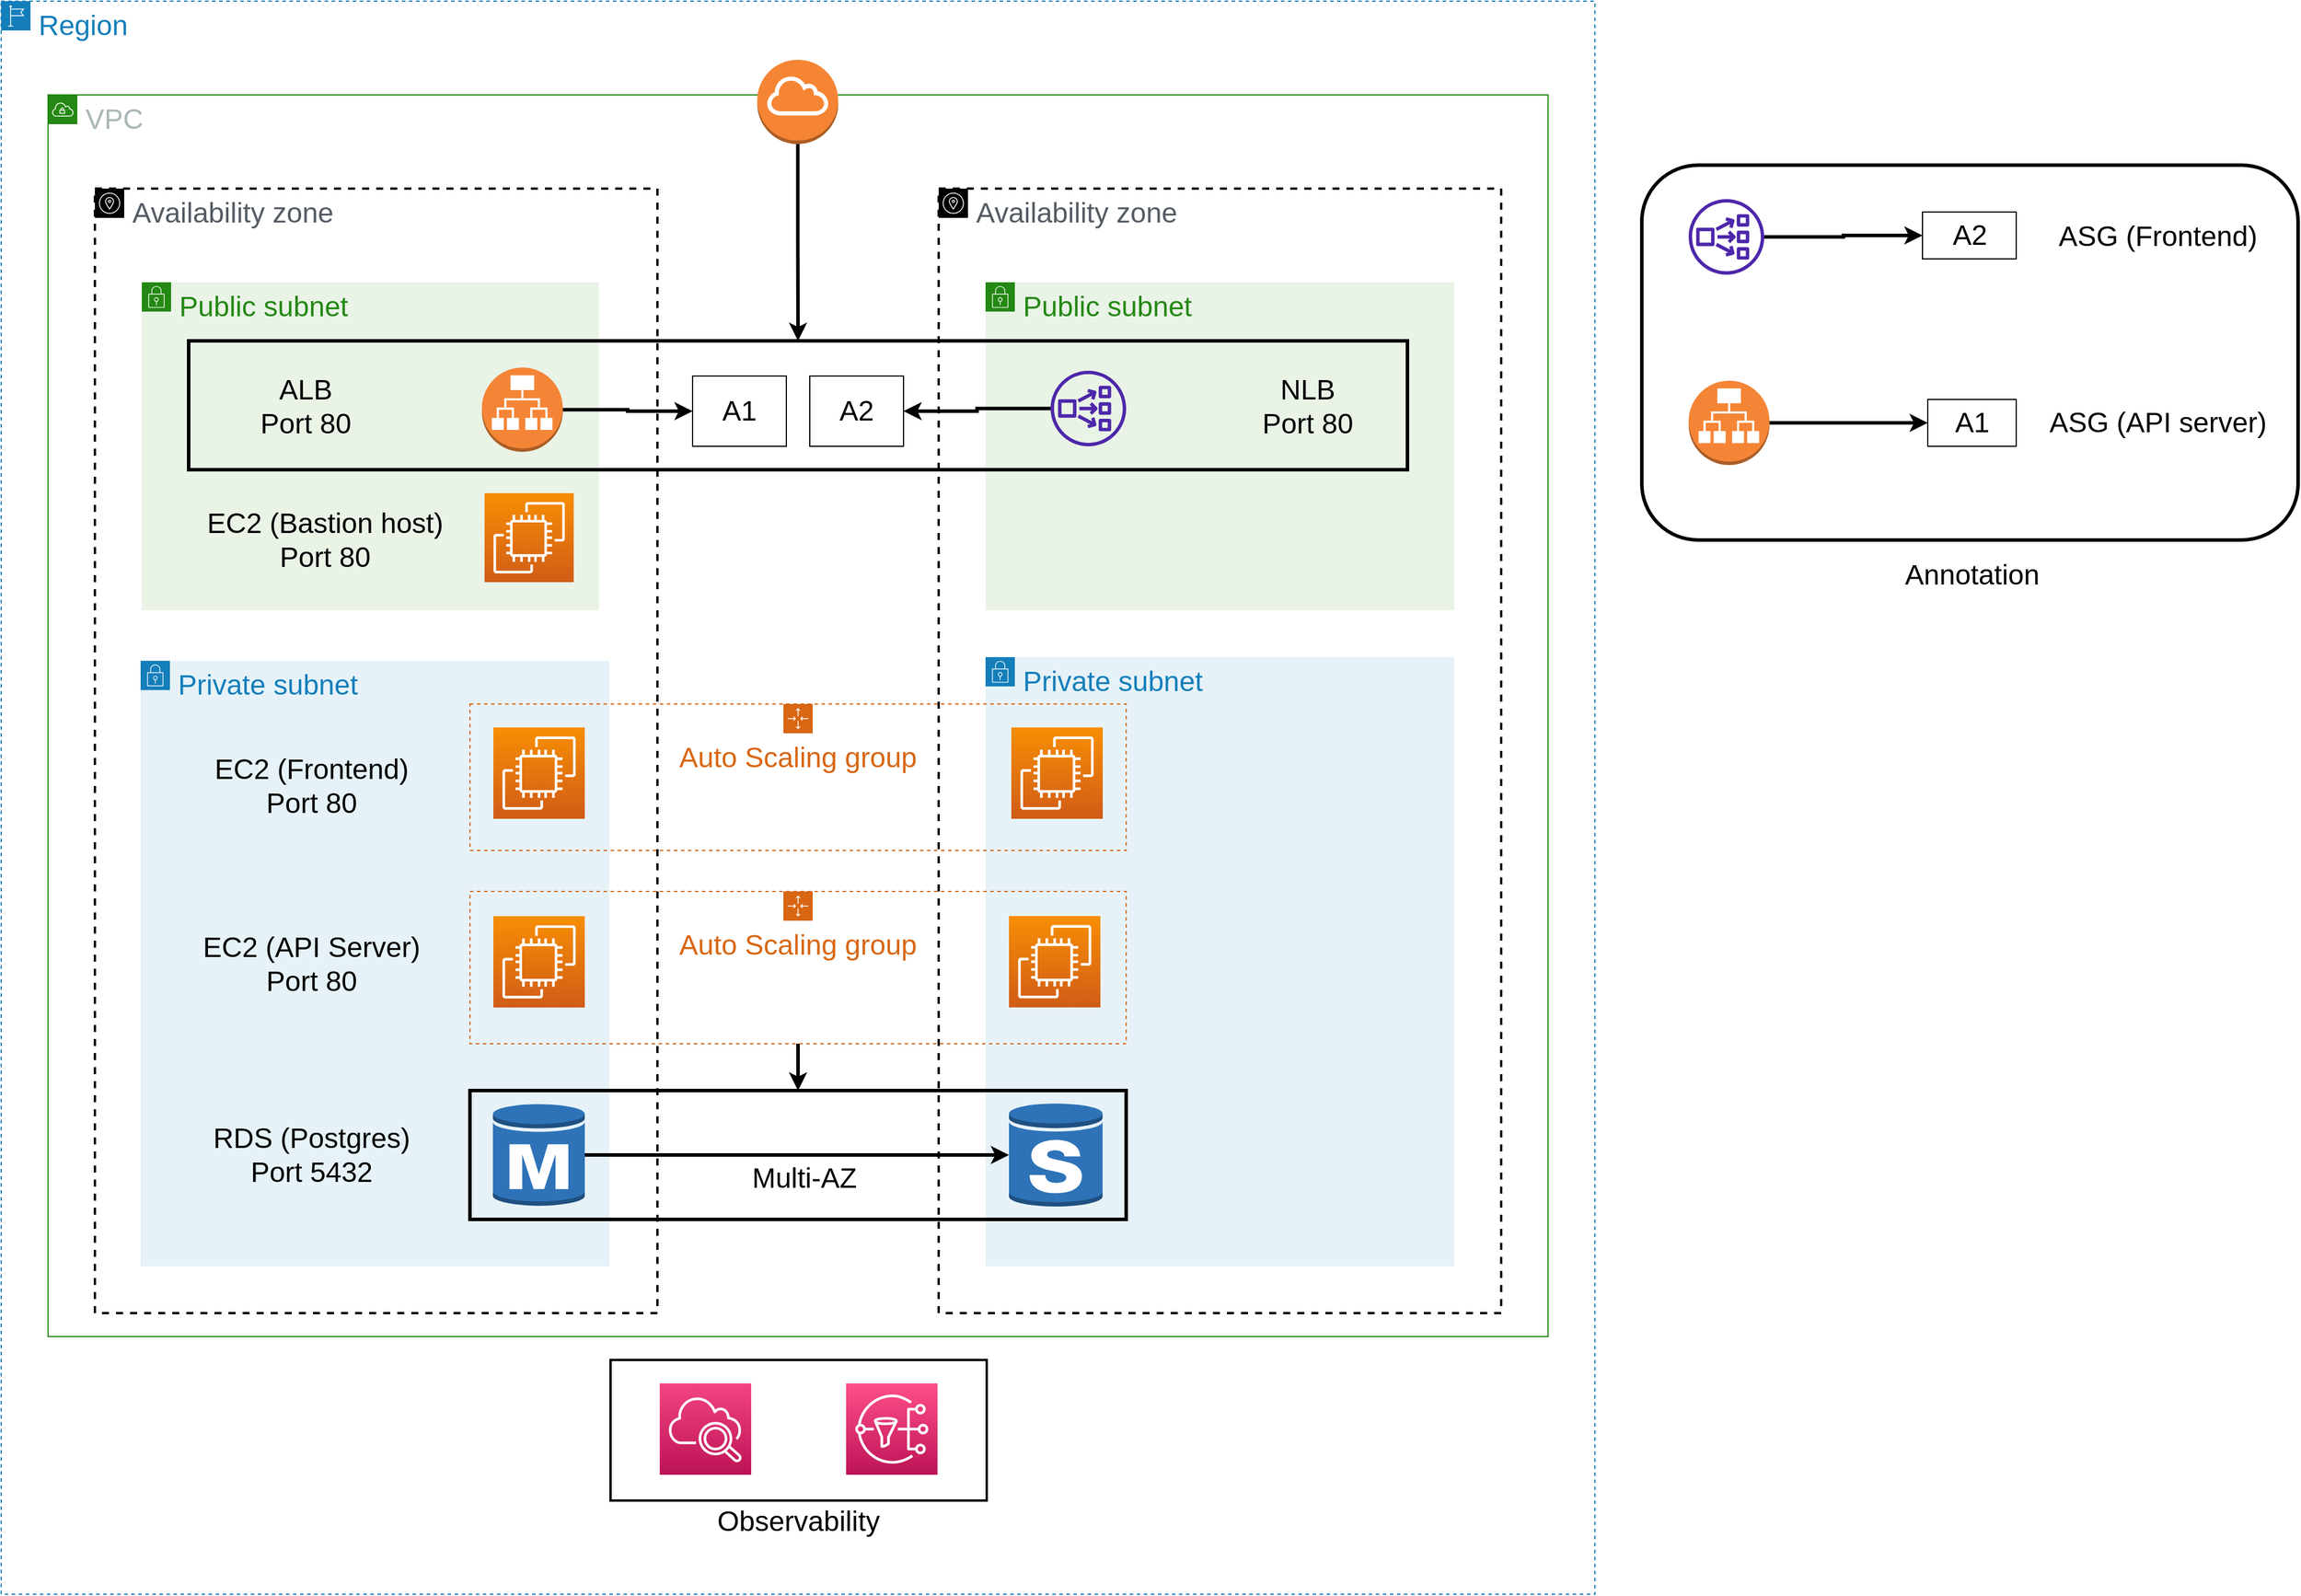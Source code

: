 <mxfile version="20.1.1" type="github">
  <diagram id="q4DbutcKK7p-0qS4GxbQ" name="Page-1">
    <mxGraphModel dx="2595" dy="1348" grid="1" gridSize="10" guides="1" tooltips="1" connect="1" arrows="1" fold="1" page="1" pageScale="1" pageWidth="850" pageHeight="1100" math="0" shadow="0">
      <root>
        <mxCell id="0" />
        <mxCell id="1" parent="0" />
        <mxCell id="SQCVgLtViS05Q7iUAaWb-119" value="&lt;font style=&quot;font-size: 24px;&quot;&gt;Availability zone&lt;/font&gt;" style="sketch=0;outlineConnect=0;gradientColor=none;html=1;whiteSpace=wrap;fontSize=12;fontStyle=0;shape=mxgraph.aws4.group;grIcon=mxgraph.aws4.group_availability_zone;strokeColor=default;fillColor=none;verticalAlign=top;align=left;spacingLeft=30;fontColor=#545B64;dashed=1;strokeWidth=2;" parent="1" vertex="1">
          <mxGeometry x="920" y="240" width="480" height="960" as="geometry" />
        </mxCell>
        <mxCell id="SQCVgLtViS05Q7iUAaWb-116" value="" style="rounded=1;whiteSpace=wrap;html=1;fontSize=24;strokeWidth=3;fillColor=none;" parent="1" vertex="1">
          <mxGeometry x="1520" y="220" width="560" height="320" as="geometry" />
        </mxCell>
        <mxCell id="SQCVgLtViS05Q7iUAaWb-118" value="&lt;font style=&quot;font-size: 24px;&quot;&gt;Availability zone&lt;/font&gt;" style="sketch=0;outlineConnect=0;gradientColor=none;html=1;whiteSpace=wrap;fontSize=12;fontStyle=0;shape=mxgraph.aws4.group;grIcon=mxgraph.aws4.group_availability_zone;strokeColor=#000000;fillColor=none;verticalAlign=top;align=left;spacingLeft=30;fontColor=#545B64;dashed=1;strokeWidth=2;" parent="1" vertex="1">
          <mxGeometry x="200" y="240" width="480" height="960" as="geometry" />
        </mxCell>
        <mxCell id="DpT2R7imNi2lBxHPkehf-3" value="Region" style="points=[[0,0],[0.25,0],[0.5,0],[0.75,0],[1,0],[1,0.25],[1,0.5],[1,0.75],[1,1],[0.75,1],[0.5,1],[0.25,1],[0,1],[0,0.75],[0,0.5],[0,0.25]];outlineConnect=0;gradientColor=none;html=1;whiteSpace=wrap;fontSize=24;fontStyle=0;container=0;pointerEvents=0;collapsible=0;recursiveResize=0;shape=mxgraph.aws4.group;grIcon=mxgraph.aws4.group_region;strokeColor=#147EBA;fillColor=none;verticalAlign=top;align=left;spacingLeft=30;fontColor=#147EBA;dashed=1;" parent="1" vertex="1">
          <mxGeometry x="120" y="80" width="1360" height="1360" as="geometry" />
        </mxCell>
        <mxCell id="DpT2R7imNi2lBxHPkehf-4" value="VPC" style="points=[[0,0],[0.25,0],[0.5,0],[0.75,0],[1,0],[1,0.25],[1,0.5],[1,0.75],[1,1],[0.75,1],[0.5,1],[0.25,1],[0,1],[0,0.75],[0,0.5],[0,0.25]];outlineConnect=0;gradientColor=none;html=1;whiteSpace=wrap;fontSize=24;fontStyle=0;container=0;pointerEvents=0;collapsible=0;recursiveResize=0;shape=mxgraph.aws4.group;grIcon=mxgraph.aws4.group_vpc;strokeColor=#248814;fillColor=none;verticalAlign=top;align=left;spacingLeft=30;fontColor=#AAB7B8;dashed=0;" parent="1" vertex="1">
          <mxGeometry x="160" y="160" width="1280" height="1060" as="geometry" />
        </mxCell>
        <mxCell id="SQCVgLtViS05Q7iUAaWb-13" value="&lt;font style=&quot;font-size: 24px;&quot;&gt;A1&lt;/font&gt;" style="text;html=1;strokeColor=default;fillColor=none;align=center;verticalAlign=middle;whiteSpace=wrap;rounded=0;" parent="1" vertex="1">
          <mxGeometry x="1764" y="420" width="75.5" height="40" as="geometry" />
        </mxCell>
        <mxCell id="SQCVgLtViS05Q7iUAaWb-14" value="" style="endArrow=classic;html=1;rounded=0;fontSize=24;strokeWidth=3;exitX=1;exitY=0.5;exitDx=0;exitDy=0;exitPerimeter=0;entryX=0;entryY=0.5;entryDx=0;entryDy=0;" parent="1" source="SQCVgLtViS05Q7iUAaWb-24" target="SQCVgLtViS05Q7iUAaWb-13" edge="1">
          <mxGeometry width="50" height="50" relative="1" as="geometry">
            <mxPoint x="1629.5" y="399" as="sourcePoint" />
            <mxPoint x="1779.5" y="395" as="targetPoint" />
          </mxGeometry>
        </mxCell>
        <mxCell id="SQCVgLtViS05Q7iUAaWb-16" value="&lt;font style=&quot;font-size: 24px;&quot;&gt;A2&lt;/font&gt;" style="text;html=1;strokeColor=default;fillColor=none;align=center;verticalAlign=middle;whiteSpace=wrap;rounded=0;" parent="1" vertex="1">
          <mxGeometry x="1759.5" y="260" width="80" height="40" as="geometry" />
        </mxCell>
        <mxCell id="SQCVgLtViS05Q7iUAaWb-24" value="" style="outlineConnect=0;dashed=0;verticalLabelPosition=bottom;verticalAlign=top;align=center;html=1;shape=mxgraph.aws3.application_load_balancer;fillColor=#F58536;gradientColor=none;" parent="1" vertex="1">
          <mxGeometry x="1560" y="404" width="69" height="72" as="geometry" />
        </mxCell>
        <mxCell id="SQCVgLtViS05Q7iUAaWb-135" style="edgeStyle=orthogonalEdgeStyle;rounded=0;orthogonalLoop=1;jettySize=auto;html=1;entryX=0;entryY=0.5;entryDx=0;entryDy=0;fontSize=24;strokeWidth=3;" parent="1" source="SQCVgLtViS05Q7iUAaWb-25" target="SQCVgLtViS05Q7iUAaWb-16" edge="1">
          <mxGeometry relative="1" as="geometry" />
        </mxCell>
        <mxCell id="SQCVgLtViS05Q7iUAaWb-25" value="" style="sketch=0;outlineConnect=0;fontColor=#232F3E;gradientColor=none;fillColor=#4D27AA;strokeColor=none;dashed=0;verticalLabelPosition=bottom;verticalAlign=top;align=center;html=1;fontSize=12;fontStyle=0;aspect=fixed;pointerEvents=1;shape=mxgraph.aws4.network_load_balancer;" parent="1" vertex="1">
          <mxGeometry x="1560" y="249" width="64.5" height="64.5" as="geometry" />
        </mxCell>
        <mxCell id="xt5h_hn7VhKURhzlLxUs-8" style="edgeStyle=orthogonalEdgeStyle;rounded=0;orthogonalLoop=1;jettySize=auto;html=1;entryX=0.5;entryY=0;entryDx=0;entryDy=0;strokeWidth=3;" edge="1" parent="1" source="DpT2R7imNi2lBxHPkehf-96" target="SQCVgLtViS05Q7iUAaWb-3">
          <mxGeometry relative="1" as="geometry" />
        </mxCell>
        <mxCell id="DpT2R7imNi2lBxHPkehf-96" value="" style="outlineConnect=0;dashed=0;verticalLabelPosition=bottom;verticalAlign=top;align=center;html=1;shape=mxgraph.aws3.internet_gateway;fillColor=#F58534;gradientColor=none;" parent="1" vertex="1">
          <mxGeometry x="765.25" y="130" width="69" height="72" as="geometry" />
        </mxCell>
        <mxCell id="SQCVgLtViS05Q7iUAaWb-109" value="" style="group" parent="1" vertex="1" connectable="0">
          <mxGeometry x="960" y="640" width="400" height="520" as="geometry" />
        </mxCell>
        <mxCell id="DpT2R7imNi2lBxHPkehf-13" value="Private subnet" style="points=[[0,0],[0.25,0],[0.5,0],[0.75,0],[1,0],[1,0.25],[1,0.5],[1,0.75],[1,1],[0.75,1],[0.5,1],[0.25,1],[0,1],[0,0.75],[0,0.5],[0,0.25]];outlineConnect=0;gradientColor=none;html=1;whiteSpace=wrap;fontSize=24;fontStyle=0;container=1;pointerEvents=0;collapsible=0;recursiveResize=0;shape=mxgraph.aws4.group;grIcon=mxgraph.aws4.group_security_group;grStroke=0;strokeColor=#147EBA;fillColor=#E6F2F8;verticalAlign=top;align=left;spacingLeft=30;fontColor=#147EBA;dashed=0;" parent="SQCVgLtViS05Q7iUAaWb-109" vertex="1">
          <mxGeometry width="400" height="520" as="geometry" />
        </mxCell>
        <mxCell id="SQCVgLtViS05Q7iUAaWb-104" value="" style="sketch=0;points=[[0,0,0],[0.25,0,0],[0.5,0,0],[0.75,0,0],[1,0,0],[0,1,0],[0.25,1,0],[0.5,1,0],[0.75,1,0],[1,1,0],[0,0.25,0],[0,0.5,0],[0,0.75,0],[1,0.25,0],[1,0.5,0],[1,0.75,0]];outlineConnect=0;fontColor=#232F3E;gradientColor=#F78E04;gradientDirection=north;fillColor=#D05C17;strokeColor=#ffffff;dashed=0;verticalLabelPosition=bottom;verticalAlign=top;align=center;html=1;fontSize=12;fontStyle=0;aspect=fixed;shape=mxgraph.aws4.resourceIcon;resIcon=mxgraph.aws4.ec2;" parent="SQCVgLtViS05Q7iUAaWb-109" vertex="1">
          <mxGeometry x="20" y="221" width="78" height="78" as="geometry" />
        </mxCell>
        <mxCell id="DpT2R7imNi2lBxHPkehf-34" value="" style="outlineConnect=0;dashed=0;verticalLabelPosition=bottom;verticalAlign=top;align=center;html=1;shape=mxgraph.aws3.rds_db_instance_standby_multi_az;fillColor=#2E73B8;gradientColor=none;fontSize=24;" parent="SQCVgLtViS05Q7iUAaWb-109" vertex="1">
          <mxGeometry x="20" y="380" width="80" height="90" as="geometry" />
        </mxCell>
        <mxCell id="SQCVgLtViS05Q7iUAaWb-107" value="" style="group" parent="1" vertex="1" connectable="0">
          <mxGeometry x="239" y="600" width="400" height="560" as="geometry" />
        </mxCell>
        <mxCell id="DpT2R7imNi2lBxHPkehf-12" value="Private subnet" style="points=[[0,0],[0.25,0],[0.5,0],[0.75,0],[1,0],[1,0.25],[1,0.5],[1,0.75],[1,1],[0.75,1],[0.5,1],[0.25,1],[0,1],[0,0.75],[0,0.5],[0,0.25]];outlineConnect=0;gradientColor=none;html=1;whiteSpace=wrap;fontSize=24;fontStyle=0;container=1;pointerEvents=0;collapsible=0;recursiveResize=0;shape=mxgraph.aws4.group;grIcon=mxgraph.aws4.group_security_group;grStroke=0;strokeColor=#147EBA;fillColor=#E6F2F8;verticalAlign=top;align=left;spacingLeft=30;fontColor=#147EBA;dashed=0;" parent="SQCVgLtViS05Q7iUAaWb-107" vertex="1">
          <mxGeometry y="43.077" width="400" height="516.923" as="geometry" />
        </mxCell>
        <mxCell id="DpT2R7imNi2lBxHPkehf-36" value="EC2 (API Server)&lt;br&gt;Port 80" style="text;html=1;strokeColor=none;fillColor=none;align=center;verticalAlign=middle;whiteSpace=wrap;rounded=0;fontSize=24;" parent="SQCVgLtViS05Q7iUAaWb-107" vertex="1">
          <mxGeometry x="21" y="261.152" width="250" height="80.769" as="geometry" />
        </mxCell>
        <mxCell id="SQCVgLtViS05Q7iUAaWb-120" value="RDS (Postgres)&lt;br&gt;Port 5432" style="text;html=1;strokeColor=none;fillColor=none;align=center;verticalAlign=middle;whiteSpace=wrap;rounded=0;fontSize=24;" parent="SQCVgLtViS05Q7iUAaWb-107" vertex="1">
          <mxGeometry x="21" y="424.618" width="250" height="80.769" as="geometry" />
        </mxCell>
        <mxCell id="SQCVgLtViS05Q7iUAaWb-111" value="" style="sketch=0;points=[[0,0,0],[0.25,0,0],[0.5,0,0],[0.75,0,0],[1,0,0],[0,1,0],[0.25,1,0],[0.5,1,0],[0.75,1,0],[1,1,0],[0,0.25,0],[0,0.5,0],[0,0.75,0],[1,0.25,0],[1,0.5,0],[1,0.75,0]];outlineConnect=0;fontColor=#232F3E;gradientColor=#F78E04;gradientDirection=north;fillColor=#D05C17;strokeColor=#ffffff;dashed=0;verticalLabelPosition=bottom;verticalAlign=top;align=center;html=1;fontSize=12;fontStyle=0;aspect=fixed;shape=mxgraph.aws4.resourceIcon;resIcon=mxgraph.aws4.ec2;" parent="SQCVgLtViS05Q7iUAaWb-107" vertex="1">
          <mxGeometry x="301" y="100" width="78" height="78" as="geometry" />
        </mxCell>
        <mxCell id="SQCVgLtViS05Q7iUAaWb-103" value="" style="sketch=0;points=[[0,0,0],[0.25,0,0],[0.5,0,0],[0.75,0,0],[1,0,0],[0,1,0],[0.25,1,0],[0.5,1,0],[0.75,1,0],[1,1,0],[0,0.25,0],[0,0.5,0],[0,0.75,0],[1,0.25,0],[1,0.5,0],[1,0.75,0]];outlineConnect=0;fontColor=#232F3E;gradientColor=#F78E04;gradientDirection=north;fillColor=#D05C17;strokeColor=#ffffff;dashed=0;verticalLabelPosition=bottom;verticalAlign=top;align=center;html=1;fontSize=12;fontStyle=0;aspect=fixed;shape=mxgraph.aws4.resourceIcon;resIcon=mxgraph.aws4.ec2;" parent="SQCVgLtViS05Q7iUAaWb-107" vertex="1">
          <mxGeometry x="301" y="261.15" width="78" height="78" as="geometry" />
        </mxCell>
        <mxCell id="DpT2R7imNi2lBxHPkehf-25" value="" style="outlineConnect=0;dashed=0;verticalLabelPosition=bottom;verticalAlign=top;align=center;html=1;shape=mxgraph.aws3.rds_db_instance;fillColor=#2E73B8;gradientColor=none;fontSize=24;" parent="SQCVgLtViS05Q7iUAaWb-107" vertex="1">
          <mxGeometry x="300.62" y="420" width="78.38" height="90" as="geometry" />
        </mxCell>
        <mxCell id="DpT2R7imNi2lBxHPkehf-11" value="Public subnet" style="points=[[0,0],[0.25,0],[0.5,0],[0.75,0],[1,0],[1,0.25],[1,0.5],[1,0.75],[1,1],[0.75,1],[0.5,1],[0.25,1],[0,1],[0,0.75],[0,0.5],[0,0.25]];outlineConnect=0;gradientColor=none;html=1;whiteSpace=wrap;fontSize=24;fontStyle=0;container=1;pointerEvents=0;collapsible=0;recursiveResize=0;shape=mxgraph.aws4.group;grIcon=mxgraph.aws4.group_security_group;grStroke=0;strokeColor=#248814;fillColor=#E9F3E6;verticalAlign=top;align=left;spacingLeft=30;fontColor=#248814;dashed=0;" parent="1" vertex="1">
          <mxGeometry x="960" y="320" width="400" height="280" as="geometry" />
        </mxCell>
        <mxCell id="SQCVgLtViS05Q7iUAaWb-106" value="" style="group" parent="1" vertex="1" connectable="0">
          <mxGeometry x="240" y="320" width="390" height="280" as="geometry" />
        </mxCell>
        <mxCell id="DpT2R7imNi2lBxHPkehf-7" value="Public subnet" style="points=[[0,0],[0.25,0],[0.5,0],[0.75,0],[1,0],[1,0.25],[1,0.5],[1,0.75],[1,1],[0.75,1],[0.5,1],[0.25,1],[0,1],[0,0.75],[0,0.5],[0,0.25]];outlineConnect=0;gradientColor=none;html=1;whiteSpace=wrap;fontSize=24;fontStyle=0;container=1;pointerEvents=0;collapsible=0;recursiveResize=0;shape=mxgraph.aws4.group;grIcon=mxgraph.aws4.group_security_group;grStroke=0;strokeColor=#248814;fillColor=#E9F3E6;verticalAlign=top;align=left;spacingLeft=30;fontColor=#248814;dashed=0;" parent="SQCVgLtViS05Q7iUAaWb-106" vertex="1">
          <mxGeometry width="390" height="280" as="geometry" />
        </mxCell>
        <mxCell id="u4KVmvpJrNu0O2P0xlmL-3" value="" style="sketch=0;points=[[0,0,0],[0.25,0,0],[0.5,0,0],[0.75,0,0],[1,0,0],[0,1,0],[0.25,1,0],[0.5,1,0],[0.75,1,0],[1,1,0],[0,0.25,0],[0,0.5,0],[0,0.75,0],[1,0.25,0],[1,0.5,0],[1,0.75,0]];outlineConnect=0;fontColor=#232F3E;gradientColor=#F78E04;gradientDirection=north;fillColor=#D05C17;strokeColor=#ffffff;dashed=0;verticalLabelPosition=bottom;verticalAlign=top;align=center;html=1;fontSize=12;fontStyle=0;aspect=fixed;shape=mxgraph.aws4.resourceIcon;resIcon=mxgraph.aws4.ec2;" parent="SQCVgLtViS05Q7iUAaWb-106" vertex="1">
          <mxGeometry x="292.5" y="180" width="76.05" height="76.05" as="geometry" />
        </mxCell>
        <mxCell id="u4KVmvpJrNu0O2P0xlmL-6" value="EC2 (Bastion host)&lt;br&gt;Port 80" style="text;html=1;strokeColor=none;fillColor=none;align=center;verticalAlign=middle;whiteSpace=wrap;rounded=0;fontSize=24;" parent="SQCVgLtViS05Q7iUAaWb-106" vertex="1">
          <mxGeometry x="19.5" y="180" width="273" height="80" as="geometry" />
        </mxCell>
        <mxCell id="SQCVgLtViS05Q7iUAaWb-156" style="edgeStyle=orthogonalEdgeStyle;rounded=0;orthogonalLoop=1;jettySize=auto;html=1;fontSize=24;strokeWidth=3;" parent="1" source="SQCVgLtViS05Q7iUAaWb-102" target="SQCVgLtViS05Q7iUAaWb-114" edge="1">
          <mxGeometry relative="1" as="geometry" />
        </mxCell>
        <mxCell id="SQCVgLtViS05Q7iUAaWb-102" value="Auto Scaling group" style="points=[[0,0],[0.25,0],[0.5,0],[0.75,0],[1,0],[1,0.25],[1,0.5],[1,0.75],[1,1],[0.75,1],[0.5,1],[0.25,1],[0,1],[0,0.75],[0,0.5],[0,0.25]];outlineConnect=0;gradientColor=none;html=1;whiteSpace=wrap;fontSize=24;fontStyle=0;container=1;pointerEvents=0;collapsible=0;recursiveResize=0;shape=mxgraph.aws4.groupCenter;grIcon=mxgraph.aws4.group_auto_scaling_group;grStroke=1;strokeColor=#D86613;fillColor=none;verticalAlign=top;align=center;fontColor=#D86613;dashed=1;spacingTop=25;" parent="1" vertex="1">
          <mxGeometry x="520" y="840" width="560" height="130" as="geometry" />
        </mxCell>
        <mxCell id="SQCVgLtViS05Q7iUAaWb-110" value="Auto Scaling group" style="points=[[0,0],[0.25,0],[0.5,0],[0.75,0],[1,0],[1,0.25],[1,0.5],[1,0.75],[1,1],[0.75,1],[0.5,1],[0.25,1],[0,1],[0,0.75],[0,0.5],[0,0.25]];outlineConnect=0;gradientColor=none;html=1;whiteSpace=wrap;fontSize=24;fontStyle=0;container=1;pointerEvents=0;collapsible=0;recursiveResize=0;shape=mxgraph.aws4.groupCenter;grIcon=mxgraph.aws4.group_auto_scaling_group;grStroke=1;strokeColor=#D86613;fillColor=none;verticalAlign=top;align=center;fontColor=#D86613;dashed=1;spacingTop=25;" parent="1" vertex="1">
          <mxGeometry x="520" y="680" width="560" height="125" as="geometry" />
        </mxCell>
        <mxCell id="SQCVgLtViS05Q7iUAaWb-112" value="" style="sketch=0;points=[[0,0,0],[0.25,0,0],[0.5,0,0],[0.75,0,0],[1,0,0],[0,1,0],[0.25,1,0],[0.5,1,0],[0.75,1,0],[1,1,0],[0,0.25,0],[0,0.5,0],[0,0.75,0],[1,0.25,0],[1,0.5,0],[1,0.75,0]];outlineConnect=0;fontColor=#232F3E;gradientColor=#F78E04;gradientDirection=north;fillColor=#D05C17;strokeColor=#ffffff;dashed=0;verticalLabelPosition=bottom;verticalAlign=top;align=center;html=1;fontSize=12;fontStyle=0;aspect=fixed;shape=mxgraph.aws4.resourceIcon;resIcon=mxgraph.aws4.ec2;" parent="SQCVgLtViS05Q7iUAaWb-110" vertex="1">
          <mxGeometry x="462" y="20" width="78" height="78" as="geometry" />
        </mxCell>
        <mxCell id="DpT2R7imNi2lBxHPkehf-23" style="edgeStyle=orthogonalEdgeStyle;rounded=0;orthogonalLoop=1;jettySize=auto;html=1;fontSize=24;strokeWidth=3;" parent="1" source="DpT2R7imNi2lBxHPkehf-25" target="DpT2R7imNi2lBxHPkehf-34" edge="1">
          <mxGeometry relative="1" as="geometry">
            <mxPoint x="597.88" y="890" as="sourcePoint" />
            <mxPoint x="967.88" y="910" as="targetPoint" />
          </mxGeometry>
        </mxCell>
        <mxCell id="DpT2R7imNi2lBxHPkehf-24" value="Multi-AZ" style="edgeLabel;html=1;align=center;verticalAlign=middle;resizable=0;points=[];fontSize=24;" parent="DpT2R7imNi2lBxHPkehf-23" vertex="1" connectable="0">
          <mxGeometry x="0.322" y="-8" relative="1" as="geometry">
            <mxPoint x="-53" y="12" as="offset" />
          </mxGeometry>
        </mxCell>
        <mxCell id="SQCVgLtViS05Q7iUAaWb-114" value="" style="rounded=0;whiteSpace=wrap;html=1;fontSize=24;strokeWidth=3;fillColor=none;" parent="1" vertex="1">
          <mxGeometry x="520" y="1010" width="560" height="110" as="geometry" />
        </mxCell>
        <mxCell id="DpT2R7imNi2lBxHPkehf-26" value="EC2 (Frontend)&lt;br&gt;Port 80" style="text;html=1;strokeColor=none;fillColor=none;align=center;verticalAlign=middle;whiteSpace=wrap;rounded=0;fontSize=24;" parent="1" vertex="1">
          <mxGeometry x="260" y="710" width="250" height="80" as="geometry" />
        </mxCell>
        <mxCell id="SQCVgLtViS05Q7iUAaWb-117" value="Annotation" style="text;html=1;strokeColor=none;fillColor=none;align=center;verticalAlign=middle;whiteSpace=wrap;rounded=0;fontSize=24;" parent="1" vertex="1">
          <mxGeometry x="1701.75" y="540" width="200" height="60" as="geometry" />
        </mxCell>
        <mxCell id="SQCVgLtViS05Q7iUAaWb-148" value="ASG (Frontend)" style="text;html=1;strokeColor=none;fillColor=none;align=center;verticalAlign=middle;whiteSpace=wrap;rounded=0;dashed=1;fontSize=24;" parent="1" vertex="1">
          <mxGeometry x="1839.5" y="241.88" width="240.5" height="78.12" as="geometry" />
        </mxCell>
        <mxCell id="SQCVgLtViS05Q7iUAaWb-151" value="ASG (API server)" style="text;html=1;strokeColor=none;fillColor=none;align=center;verticalAlign=middle;whiteSpace=wrap;rounded=0;dashed=1;fontSize=24;" parent="1" vertex="1">
          <mxGeometry x="1839.5" y="400" width="240.5" height="80" as="geometry" />
        </mxCell>
        <mxCell id="SQCVgLtViS05Q7iUAaWb-160" value="" style="group" parent="1" vertex="1" connectable="0">
          <mxGeometry x="640" y="1240" width="321" height="156" as="geometry" />
        </mxCell>
        <mxCell id="SQCVgLtViS05Q7iUAaWb-153" value="" style="rounded=0;whiteSpace=wrap;html=1;fontSize=24;strokeWidth=2;fillColor=none;" parent="SQCVgLtViS05Q7iUAaWb-160" vertex="1">
          <mxGeometry width="321" height="120" as="geometry" />
        </mxCell>
        <mxCell id="DpT2R7imNi2lBxHPkehf-82" value="" style="sketch=0;points=[[0,0,0],[0.25,0,0],[0.5,0,0],[0.75,0,0],[1,0,0],[0,1,0],[0.25,1,0],[0.5,1,0],[0.75,1,0],[1,1,0],[0,0.25,0],[0,0.5,0],[0,0.75,0],[1,0.25,0],[1,0.5,0],[1,0.75,0]];points=[[0,0,0],[0.25,0,0],[0.5,0,0],[0.75,0,0],[1,0,0],[0,1,0],[0.25,1,0],[0.5,1,0],[0.75,1,0],[1,1,0],[0,0.25,0],[0,0.5,0],[0,0.75,0],[1,0.25,0],[1,0.5,0],[1,0.75,0]];outlineConnect=0;fontColor=#232F3E;gradientColor=#F34482;gradientDirection=north;fillColor=#BC1356;strokeColor=#ffffff;dashed=0;verticalLabelPosition=bottom;verticalAlign=top;align=center;html=1;fontSize=12;fontStyle=0;aspect=fixed;shape=mxgraph.aws4.resourceIcon;resIcon=mxgraph.aws4.cloudwatch_2;" parent="SQCVgLtViS05Q7iUAaWb-160" vertex="1">
          <mxGeometry x="42" y="20" width="78" height="78" as="geometry" />
        </mxCell>
        <mxCell id="SQCVgLtViS05Q7iUAaWb-86" value="" style="sketch=0;points=[[0,0,0],[0.25,0,0],[0.5,0,0],[0.75,0,0],[1,0,0],[0,1,0],[0.25,1,0],[0.5,1,0],[0.75,1,0],[1,1,0],[0,0.25,0],[0,0.5,0],[0,0.75,0],[1,0.25,0],[1,0.5,0],[1,0.75,0]];outlineConnect=0;fontColor=#232F3E;gradientColor=#FF4F8B;gradientDirection=north;fillColor=#BC1356;strokeColor=#ffffff;dashed=0;verticalLabelPosition=bottom;verticalAlign=top;align=center;html=1;fontSize=12;fontStyle=0;aspect=fixed;shape=mxgraph.aws4.resourceIcon;resIcon=mxgraph.aws4.sns;" parent="SQCVgLtViS05Q7iUAaWb-160" vertex="1">
          <mxGeometry x="201" y="20" width="78" height="78" as="geometry" />
        </mxCell>
        <mxCell id="SQCVgLtViS05Q7iUAaWb-158" value="Observability" style="text;html=1;strokeColor=none;fillColor=none;align=center;verticalAlign=middle;whiteSpace=wrap;rounded=0;dashed=1;fontSize=24;" parent="SQCVgLtViS05Q7iUAaWb-160" vertex="1">
          <mxGeometry x="55" y="120" width="211" height="36" as="geometry" />
        </mxCell>
        <mxCell id="SQCVgLtViS05Q7iUAaWb-3" value="" style="rounded=0;whiteSpace=wrap;html=1;fillColor=none;strokeWidth=3;" parent="1" vertex="1">
          <mxGeometry x="280" y="370" width="1040" height="110" as="geometry" />
        </mxCell>
        <mxCell id="DpT2R7imNi2lBxHPkehf-27" value="NLB&lt;br&gt;Port 80" style="text;html=1;strokeColor=none;fillColor=none;align=center;verticalAlign=middle;whiteSpace=wrap;rounded=0;fontSize=24;" parent="1" vertex="1">
          <mxGeometry x="1150" y="371.25" width="170" height="108.75" as="geometry" />
        </mxCell>
        <mxCell id="SQCVgLtViS05Q7iUAaWb-128" value="" style="sketch=0;outlineConnect=0;fontColor=#232F3E;gradientColor=none;fillColor=#4D27AA;strokeColor=none;dashed=0;verticalLabelPosition=bottom;verticalAlign=top;align=center;html=1;fontSize=12;fontStyle=0;aspect=fixed;pointerEvents=1;shape=mxgraph.aws4.network_load_balancer;" parent="1" vertex="1">
          <mxGeometry x="1015.5" y="395.5" width="64.5" height="64.5" as="geometry" />
        </mxCell>
        <mxCell id="DpT2R7imNi2lBxHPkehf-28" value="ALB&lt;br&gt;Port 80" style="text;html=1;strokeColor=none;fillColor=none;align=center;verticalAlign=middle;whiteSpace=wrap;rounded=0;fontSize=24;" parent="1" vertex="1">
          <mxGeometry x="280" y="371.25" width="200" height="108.75" as="geometry" />
        </mxCell>
        <mxCell id="DpT2R7imNi2lBxHPkehf-32" value="" style="outlineConnect=0;dashed=0;verticalLabelPosition=bottom;verticalAlign=top;align=center;html=1;shape=mxgraph.aws3.application_load_balancer;fillColor=#F58536;gradientColor=none;" parent="1" vertex="1">
          <mxGeometry x="530.25" y="392.75" width="69" height="72" as="geometry" />
        </mxCell>
        <mxCell id="SQCVgLtViS05Q7iUAaWb-137" value="&lt;font style=&quot;font-size: 24px;&quot;&gt;A1&lt;/font&gt;" style="text;html=1;strokeColor=default;fillColor=default;align=center;verticalAlign=middle;whiteSpace=wrap;rounded=0;" parent="1" vertex="1">
          <mxGeometry x="710" y="400" width="80" height="60" as="geometry" />
        </mxCell>
        <mxCell id="SQCVgLtViS05Q7iUAaWb-147" style="edgeStyle=orthogonalEdgeStyle;rounded=0;orthogonalLoop=1;jettySize=auto;html=1;entryX=0;entryY=0.5;entryDx=0;entryDy=0;fontSize=24;strokeWidth=3;" parent="1" source="DpT2R7imNi2lBxHPkehf-32" target="SQCVgLtViS05Q7iUAaWb-137" edge="1">
          <mxGeometry relative="1" as="geometry" />
        </mxCell>
        <mxCell id="SQCVgLtViS05Q7iUAaWb-138" value="&lt;font style=&quot;font-size: 24px;&quot;&gt;A2&lt;/font&gt;" style="text;html=1;strokeColor=default;fillColor=default;align=center;verticalAlign=middle;whiteSpace=wrap;rounded=0;" parent="1" vertex="1">
          <mxGeometry x="810" y="400" width="80" height="60" as="geometry" />
        </mxCell>
        <mxCell id="SQCVgLtViS05Q7iUAaWb-146" style="edgeStyle=orthogonalEdgeStyle;rounded=0;orthogonalLoop=1;jettySize=auto;html=1;entryX=1;entryY=0.5;entryDx=0;entryDy=0;fontSize=24;strokeWidth=3;" parent="1" source="SQCVgLtViS05Q7iUAaWb-128" target="SQCVgLtViS05Q7iUAaWb-138" edge="1">
          <mxGeometry relative="1" as="geometry" />
        </mxCell>
      </root>
    </mxGraphModel>
  </diagram>
</mxfile>
